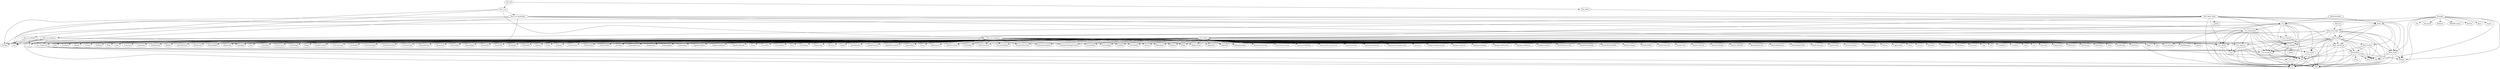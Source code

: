 digraph G {
  "BsDeclaredom" -> "Css"
  "BsDeclaredom" -> "Html"
  "Css" -> "Css_Charset"
  "Css" -> "Css_Function"
  "Css" -> "Css_Media"
  "Css" -> "Css_Module"
  "Css" -> "Css_Properties"
  "Css" -> "Css_Property"
  "Css" -> "Css_Selector"
  "Css" -> "Css_Style"
  "Css" -> "Css_Stylesheet"
  "Css" -> "Css_Unit"
  "Css" -> "Css_Value"
  "Declaredom" -> "Array"
  "Declaredom" -> "Belt"
  "Declaredom" -> "Dom"
  "Declaredom" -> "Js"
  "Declaredom" -> "Obj"
  "Declaredom" -> "Webapi"
  "Html" -> "Html_Attributes"
  "Html" -> "Html_Events"
  "Html" -> "Html_Node"
  "Html" -> "Html_Nodes"
  "Html" -> "Html_Overrides"
  "Html_Jsx" -> "Html_Nodes"
  "Html_Jsx" -> "Html_Overrides"
  "Util" -> "Belt"
  "Util" -> "Js"
  "Css_Charset" -> "Util"
  "Css_Media" -> "Belt"
  "Css_Media" -> "Css_Unit"
  "Css_Media" -> "Js"
  "Css_Media" -> "List"
  "Css_Module" -> "Belt"
  "Css_Module" -> "Css_Property"
  "Css_Module" -> "Digest"
  "Css_Module" -> "Js"
  "Css_Module" -> "Util"
  "Css_Properties" -> "Belt"
  "Css_Properties" -> "Css_Property"
  "Css_Properties" -> "Css_Value"
  "Css_Properties" -> "Js"
  "Css_Properties" -> "Util"
  "Css_Property" -> "Belt"
  "Css_Property" -> "Js"
  "Css_Property" -> "Util"
  "Css_Selector" -> "Belt"
  "Css_Selector" -> "Js"
  "Css_Selector" -> "List"
  "Css_Selector" -> "Obj"
  "Css_Selector" -> "Util"
  "Css_Style" -> "AlignContent"
  "Css_Style" -> "AlignItems"
  "Css_Style" -> "AlignSelf"
  "Css_Style" -> "AnimationDelay"
  "Css_Style" -> "AnimationDirection"
  "Css_Style" -> "AnimationDuration"
  "Css_Style" -> "AnimationFillMode"
  "Css_Style" -> "AnimationIterationCount"
  "Css_Style" -> "AnimationName"
  "Css_Style" -> "AnimationPlayState"
  "Css_Style" -> "AnimationTimingFunction"
  "Css_Style" -> "Azimuth"
  "Css_Style" -> "BackgroundAttachment"
  "Css_Style" -> "BackgroundColor"
  "Css_Style" -> "BackgroundImage"
  "Css_Style" -> "BackgroundPosition"
  "Css_Style" -> "BackgroundRepeat"
  "Css_Style" -> "BackgroundSize"
  "Css_Style" -> "Belt"
  "Css_Style" -> "BorderBottomColor"
  "Css_Style" -> "BorderBottomStyle"
  "Css_Style" -> "BorderBottomWidth"
  "Css_Style" -> "BorderCollapse"
  "Css_Style" -> "BorderColor"
  "Css_Style" -> "BorderLeftColor"
  "Css_Style" -> "BorderLeftStyle"
  "Css_Style" -> "BorderLeftWidth"
  "Css_Style" -> "BorderRightColor"
  "Css_Style" -> "BorderRightStyle"
  "Css_Style" -> "BorderRightWidth"
  "Css_Style" -> "BorderSpacing"
  "Css_Style" -> "BorderStyle"
  "Css_Style" -> "BorderTopColor"
  "Css_Style" -> "BorderTopStyle"
  "Css_Style" -> "BorderTopWidth"
  "Css_Style" -> "BorderWidth"
  "Css_Style" -> "Bottom"
  "Css_Style" -> "CaptionSide"
  "Css_Style" -> "Clear"
  "Css_Style" -> "Clip"
  "Css_Style" -> "Color"
  "Css_Style" -> "Css_Properties"
  "Css_Style" -> "Css_Property"
  "Css_Style" -> "Css_Selector"
  "Css_Style" -> "Cue"
  "Css_Style" -> "CueAfter"
  "Css_Style" -> "CueBefore"
  "Css_Style" -> "Cursor"
  "Css_Style" -> "Direction"
  "Css_Style" -> "Elevation"
  "Css_Style" -> "EmptyCells"
  "Css_Style" -> "FlexBasis"
  "Css_Style" -> "FlexDirection"
  "Css_Style" -> "FlexFlow"
  "Css_Style" -> "FlexGrow"
  "Css_Style" -> "FlexShrink"
  "Css_Style" -> "FlexWrap"
  "Css_Style" -> "Float"
  "Css_Style" -> "FontFamily"
  "Css_Style" -> "FontSize"
  "Css_Style" -> "FontStyle"
  "Css_Style" -> "FontVariant"
  "Css_Style" -> "FontWeight"
  "Css_Style" -> "Height"
  "Css_Style" -> "Js"
  "Css_Style" -> "JustifyContent"
  "Css_Style" -> "Left"
  "Css_Style" -> "LetterSpacing"
  "Css_Style" -> "LineHeight"
  "Css_Style" -> "ListStyleImage"
  "Css_Style" -> "ListStylePosition"
  "Css_Style" -> "ListStyleType"
  "Css_Style" -> "MarginBottom"
  "Css_Style" -> "MarginLeft"
  "Css_Style" -> "MarginRight"
  "Css_Style" -> "MarginTop"
  "Css_Style" -> "MaxHeight"
  "Css_Style" -> "MaxWidth"
  "Css_Style" -> "MinHeight"
  "Css_Style" -> "MinWidth"
  "Css_Style" -> "Opacity"
  "Css_Style" -> "Order"
  "Css_Style" -> "Orphans"
  "Css_Style" -> "OutlineColor"
  "Css_Style" -> "OutlineStyle"
  "Css_Style" -> "OutlineWidth"
  "Css_Style" -> "Overflow"
  "Css_Style" -> "PaddingBottom"
  "Css_Style" -> "PaddingLeft"
  "Css_Style" -> "PaddingRight"
  "Css_Style" -> "PaddingTop"
  "Css_Style" -> "PageBreakAfter"
  "Css_Style" -> "PageBreakBefore"
  "Css_Style" -> "PageBreakInside"
  "Css_Style" -> "Pause"
  "Css_Style" -> "PauseAfter"
  "Css_Style" -> "PauseBefore"
  "Css_Style" -> "Pitch"
  "Css_Style" -> "PitchRange"
  "Css_Style" -> "PlayDuring"
  "Css_Style" -> "Richness"
  "Css_Style" -> "Right"
  "Css_Style" -> "Speak"
  "Css_Style" -> "SpeakHeader"
  "Css_Style" -> "SpeakNumeral"
  "Css_Style" -> "SpeakPunctuation"
  "Css_Style" -> "SpeechRate"
  "Css_Style" -> "Stress"
  "Css_Style" -> "TableLayout"
  "Css_Style" -> "TextAlign"
  "Css_Style" -> "TextDecoration"
  "Css_Style" -> "TextIndent"
  "Css_Style" -> "TextTransform"
  "Css_Style" -> "Top"
  "Css_Style" -> "TransitionDelay"
  "Css_Style" -> "TransitionDuration"
  "Css_Style" -> "TransitionProperty"
  "Css_Style" -> "TransitionTimingFunction"
  "Css_Style" -> "UnicodeBidi"
  "Css_Style" -> "Util"
  "Css_Style" -> "VerticalAlign"
  "Css_Style" -> "Visibility"
  "Css_Style" -> "VoiceFamily"
  "Css_Style" -> "Volume"
  "Css_Style" -> "WhiteSpace"
  "Css_Style" -> "Widows"
  "Css_Style" -> "Width"
  "Css_Style" -> "WordSpacing"
  "Css_Style" -> "ZIndex"
  "Css_Stylesheet" -> "Belt"
  "Css_Stylesheet" -> "Css_Charset"
  "Css_Stylesheet" -> "Css_Media"
  "Css_Stylesheet" -> "Css_Module"
  "Css_Stylesheet" -> "Css_Property"
  "Css_Stylesheet" -> "Css_Selector"
  "Css_Stylesheet" -> "Css_Style"
  "Css_Stylesheet" -> "Css_Value"
  "Css_Stylesheet" -> "Js"
  "Css_Stylesheet" -> "List"
  "Css_Stylesheet" -> "Util"
  "Css_Unit" -> "Js"
  "Css_Value" -> "Belt"
  "Css_Value" -> "Css_Unit"
  "Css_Value" -> "Js"
  "Css_Value" -> "Util"
  "Html_Attributes" -> "Belt"
  "Html_Attributes" -> "Css_Property"
  "Html_Attributes" -> "Declaredom"
  "Html_Attributes" -> "Js"
  "Html_Attributes" -> "Util"
  "Html_Events" -> "Declaredom"
  "Html_Events" -> "Dom"
  "Html_Events" -> "Js"
  "Html_Events" -> "Util"
  "Html_Node" -> "Belt"
  "Html_Node" -> "Dom"
  "Html_Node" -> "Js"
  "Html_Node" -> "Obj"
  "Html_Node" -> "Webapi"
  "Html_Nodes" -> "Belt"
  "Html_Nodes" -> "Css_Media"
  "Html_Nodes" -> "Css_Module"
  "Html_Nodes" -> "Css_Property"
  "Html_Nodes" -> "Css_Value"
  "Html_Nodes" -> "Declaredom"
  "Html_Nodes" -> "Dom"
  "Html_Nodes" -> "Html_Attributes"
  "Html_Nodes" -> "Html_Events"
  "Html_Nodes" -> "Html_Node"
  "Html_Nodes" -> "Js"
  "Html_Nodes" -> "List"
  "Html_Nodes" -> "Util"
  "Html_Overrides" -> "Belt"
  "Html_Overrides" -> "Css_Module"
  "Html_Overrides" -> "Css_Properties"
  "Html_Overrides" -> "Css_Property"
  "Html_Overrides" -> "Css_Style"
  "Html_Overrides" -> "Dom"
  "Html_Overrides" -> "Html_Node"
  "Html_Overrides" -> "Html_Nodes"
  "Html_Overrides" -> "Js"
  "Html_Overrides" -> "Webapi"
  "Example" -> "Css"
  "Example" -> "Div"
  "Example" -> "Document"
  "Example" -> "Element"
  "Example" -> "Html"
  "Example" -> "HtmlDocument"
  "Example" -> "Html_Node"
  "Example" -> "Js"
  "Example" -> "Obj"
  "Example" -> "Section"
  "Example" -> "Span"
  "Example" -> "TryJsx"
  "Example" -> "Webapi"
  "Test_All" -> "Test_Css"
  "Test_All" -> "Test_Html"
  "Test_Css" -> "Test_Css_Media"
  "Test_Css" -> "Test_Css_Property"
  "Test_Css" -> "Test_Css_Selector"
  "Test_Css" -> "Test_Css_Stylesheet"
  "Test_Html" -> "Test_Html_Node"
  "Test_Css_Media" -> "BsTape"
  "Test_Css_Media" -> "Css_Media"
  "Test_Css_Media" -> "T"
  "Test_Css_Media" -> "Test"
  "Test_Css_Property" -> "AlignContent"
  "Test_Css_Property" -> "AlignItems"
  "Test_Css_Property" -> "AlignSelf"
  "Test_Css_Property" -> "Animation"
  "Test_Css_Property" -> "AnimationDelay"
  "Test_Css_Property" -> "AnimationDirection"
  "Test_Css_Property" -> "AnimationDuration"
  "Test_Css_Property" -> "AnimationFillMode"
  "Test_Css_Property" -> "AnimationIterationCount"
  "Test_Css_Property" -> "AnimationName"
  "Test_Css_Property" -> "AnimationPlayState"
  "Test_Css_Property" -> "AnimationTimingFunction"
  "Test_Css_Property" -> "Azimuth"
  "Test_Css_Property" -> "Background"
  "Test_Css_Property" -> "BackgroundAttachment"
  "Test_Css_Property" -> "BackgroundColor"
  "Test_Css_Property" -> "BackgroundImage"
  "Test_Css_Property" -> "BackgroundPosition"
  "Test_Css_Property" -> "BackgroundRepeat"
  "Test_Css_Property" -> "BackgroundSize"
  "Test_Css_Property" -> "Border"
  "Test_Css_Property" -> "BorderBottom"
  "Test_Css_Property" -> "BorderBottomColor"
  "Test_Css_Property" -> "BorderBottomStyle"
  "Test_Css_Property" -> "BorderBottomWidth"
  "Test_Css_Property" -> "BorderCollapse"
  "Test_Css_Property" -> "BorderColor"
  "Test_Css_Property" -> "BorderLeft"
  "Test_Css_Property" -> "BorderLeftColor"
  "Test_Css_Property" -> "BorderLeftStyle"
  "Test_Css_Property" -> "BorderLeftWidth"
  "Test_Css_Property" -> "BorderRight"
  "Test_Css_Property" -> "BorderRightColor"
  "Test_Css_Property" -> "BorderRightStyle"
  "Test_Css_Property" -> "BorderRightWidth"
  "Test_Css_Property" -> "BorderSpacing"
  "Test_Css_Property" -> "BorderStyle"
  "Test_Css_Property" -> "BorderTop"
  "Test_Css_Property" -> "BorderTopColor"
  "Test_Css_Property" -> "BorderTopStyle"
  "Test_Css_Property" -> "BorderTopWidth"
  "Test_Css_Property" -> "BorderWidth"
  "Test_Css_Property" -> "Bottom"
  "Test_Css_Property" -> "BsTape"
  "Test_Css_Property" -> "CaptionSide"
  "Test_Css_Property" -> "Clear"
  "Test_Css_Property" -> "Clip"
  "Test_Css_Property" -> "Color"
  "Test_Css_Property" -> "Css_Function"
  "Test_Css_Property" -> "Css_Properties"
  "Test_Css_Property" -> "Css_Property"
  "Test_Css_Property" -> "Cue"
  "Test_Css_Property" -> "CueAfter"
  "Test_Css_Property" -> "CueBefore"
  "Test_Css_Property" -> "Cursor"
  "Test_Css_Property" -> "Direction"
  "Test_Css_Property" -> "Elevation"
  "Test_Css_Property" -> "EmptyCells"
  "Test_Css_Property" -> "Flex"
  "Test_Css_Property" -> "FlexBasis"
  "Test_Css_Property" -> "FlexDirection"
  "Test_Css_Property" -> "FlexFlow"
  "Test_Css_Property" -> "FlexGrow"
  "Test_Css_Property" -> "FlexShrink"
  "Test_Css_Property" -> "FlexWrap"
  "Test_Css_Property" -> "Float"
  "Test_Css_Property" -> "Font"
  "Test_Css_Property" -> "FontFamily"
  "Test_Css_Property" -> "FontSize"
  "Test_Css_Property" -> "FontStyle"
  "Test_Css_Property" -> "FontVariant"
  "Test_Css_Property" -> "FontWeight"
  "Test_Css_Property" -> "Height"
  "Test_Css_Property" -> "JustifyContent"
  "Test_Css_Property" -> "Left"
  "Test_Css_Property" -> "LetterSpacing"
  "Test_Css_Property" -> "LineHeight"
  "Test_Css_Property" -> "ListStyle"
  "Test_Css_Property" -> "ListStyleImage"
  "Test_Css_Property" -> "ListStylePosition"
  "Test_Css_Property" -> "ListStyleType"
  "Test_Css_Property" -> "Margin"
  "Test_Css_Property" -> "MarginBottom"
  "Test_Css_Property" -> "MarginLeft"
  "Test_Css_Property" -> "MarginRight"
  "Test_Css_Property" -> "MarginTop"
  "Test_Css_Property" -> "MaxHeight"
  "Test_Css_Property" -> "MaxWidth"
  "Test_Css_Property" -> "MinHeight"
  "Test_Css_Property" -> "MinWidth"
  "Test_Css_Property" -> "Opacity"
  "Test_Css_Property" -> "Order"
  "Test_Css_Property" -> "Orphans"
  "Test_Css_Property" -> "Outline"
  "Test_Css_Property" -> "OutlineColor"
  "Test_Css_Property" -> "OutlineStyle"
  "Test_Css_Property" -> "OutlineWidth"
  "Test_Css_Property" -> "Overflow"
  "Test_Css_Property" -> "Padding"
  "Test_Css_Property" -> "PaddingBottom"
  "Test_Css_Property" -> "PaddingLeft"
  "Test_Css_Property" -> "PaddingRight"
  "Test_Css_Property" -> "PaddingTop"
  "Test_Css_Property" -> "PageBreakAfter"
  "Test_Css_Property" -> "PageBreakBefore"
  "Test_Css_Property" -> "PageBreakInside"
  "Test_Css_Property" -> "Pause"
  "Test_Css_Property" -> "PauseAfter"
  "Test_Css_Property" -> "PauseBefore"
  "Test_Css_Property" -> "Pitch"
  "Test_Css_Property" -> "PitchRange"
  "Test_Css_Property" -> "PlayDuring"
  "Test_Css_Property" -> "Richness"
  "Test_Css_Property" -> "Ruby"
  "Test_Css_Property" -> "Size"
  "Test_Css_Property" -> "Speak"
  "Test_Css_Property" -> "SpeakHeader"
  "Test_Css_Property" -> "SpeakNumeral"
  "Test_Css_Property" -> "SpeakPunctuation"
  "Test_Css_Property" -> "SpeechRate"
  "Test_Css_Property" -> "Stress"
  "Test_Css_Property" -> "T"
  "Test_Css_Property" -> "TableLayout"
  "Test_Css_Property" -> "Test"
  "Test_Css_Property" -> "TextAlign"
  "Test_Css_Property" -> "TextDecoration"
  "Test_Css_Property" -> "TextIndent"
  "Test_Css_Property" -> "TextTransform"
  "Test_Css_Property" -> "Transition"
  "Test_Css_Property" -> "TransitionDelay"
  "Test_Css_Property" -> "TransitionDuration"
  "Test_Css_Property" -> "TransitionProperty"
  "Test_Css_Property" -> "TransitionTimingFunction"
  "Test_Css_Property" -> "UnicodeBidi"
  "Test_Css_Property" -> "VerticalAlign"
  "Test_Css_Property" -> "Visibility"
  "Test_Css_Property" -> "VoiceFamily"
  "Test_Css_Property" -> "Volume"
  "Test_Css_Property" -> "WhiteSpace"
  "Test_Css_Property" -> "Widows"
  "Test_Css_Property" -> "Width"
  "Test_Css_Selector" -> "BsTape"
  "Test_Css_Selector" -> "Css_Properties"
  "Test_Css_Selector" -> "Css_Property"
  "Test_Css_Selector" -> "Css_Selector"
  "Test_Css_Selector" -> "Js"
  "Test_Css_Selector" -> "T"
  "Test_Css_Selector" -> "Test"
  "Test_Css_Selector" -> "TextAlign"
  "Test_Css_Stylesheet" -> "BsTape"
  "Test_Css_Stylesheet" -> "Css"
  "Test_Css_Stylesheet" -> "Css_Media"
  "Test_Css_Stylesheet" -> "Css_Module"
  "Test_Css_Stylesheet" -> "Css_Properties"
  "Test_Css_Stylesheet" -> "Css_Stylesheet"
  "Test_Css_Stylesheet" -> "T"
  "Test_Css_Stylesheet" -> "Test"
  "Test_Html_Node" -> "BsTape"
  "Test_Html_Node" -> "Css_Media"
  "Test_Html_Node" -> "Css_Module"
  "Test_Html_Node" -> "Css_Style"
  "Test_Html_Node" -> "Html"
  "Test_Html_Node" -> "Html_Attributes"
  "Test_Html_Node" -> "Html_Node"
  "Test_Html_Node" -> "Js"
  "Test_Html_Node" -> "Jsdom"
  "Test_Html_Node" -> "T"
  "Test_Html_Node" -> "Test"
  "Test_Html_Node" -> "Webapi"
}
